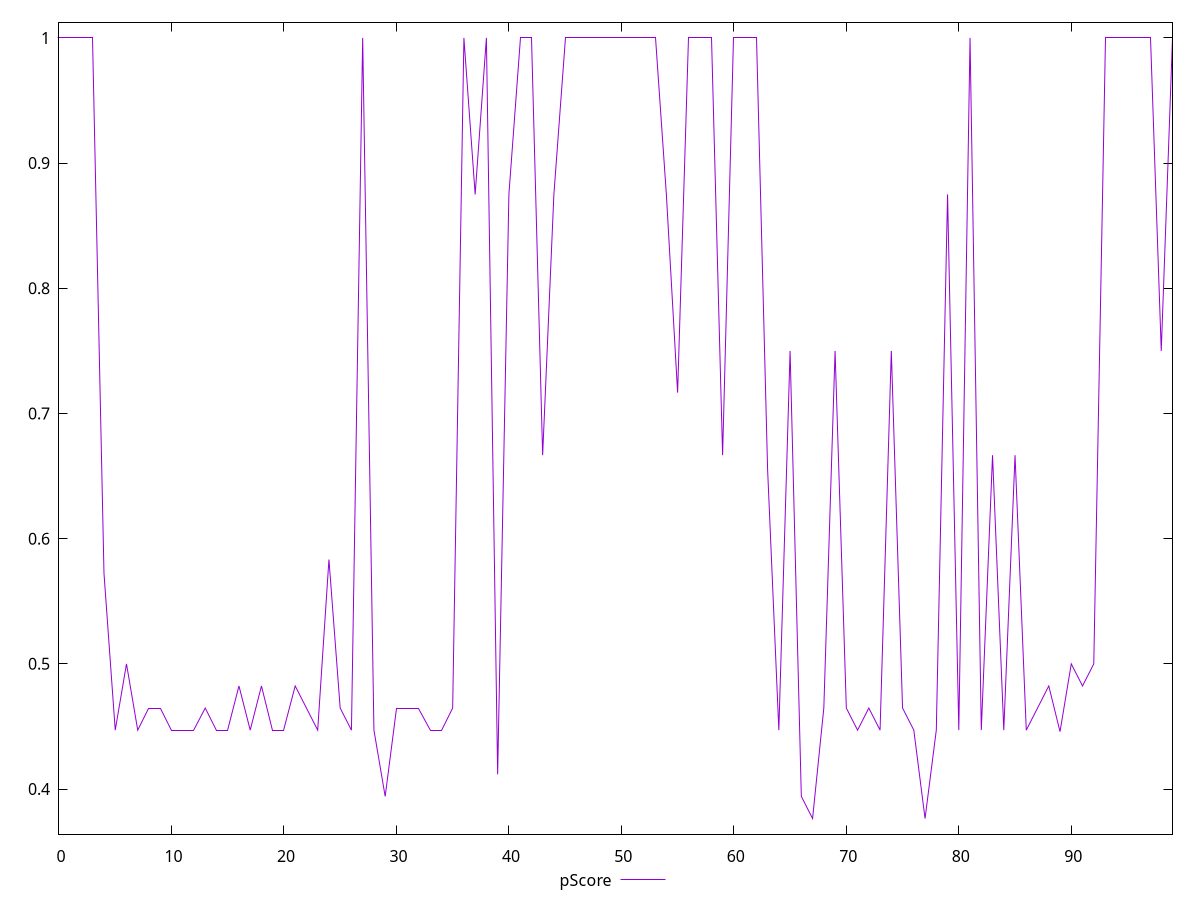 reset

$pScore <<EOF
0 1
1 1
2 1
3 1
4 0.5722222222222222
5 0.4470588235294118
6 0.5
7 0.4470588235294118
8 0.4647058823529412
9 0.4647058823529412
10 0.4470588235294118
11 0.4470588235294118
12 0.4470588235294118
13 0.4647058823529412
14 0.4470588235294118
15 0.4470588235294118
16 0.4823529411764706
17 0.4470588235294118
18 0.4823529411764706
19 0.4470588235294118
20 0.4470588235294118
21 0.4823529411764706
22 0.4647058823529412
23 0.4470588235294118
24 0.5833333333333334
25 0.4647058823529412
26 0.4470588235294118
27 1
28 0.4470588235294118
29 0.3941176470588235
30 0.4647058823529412
31 0.4647058823529412
32 0.4647058823529412
33 0.4470588235294118
34 0.4470588235294118
35 0.4647058823529412
36 1
37 0.875
38 1
39 0.4117647058823529
40 0.875
41 1
42 1
43 0.6666666666666666
44 0.875
45 1
46 1
47 1
48 1
49 1
50 1
51 1
52 1
53 1
54 0.875
55 0.7166666666666667
56 1
57 1
58 1
59 0.6666666666666666
60 1
61 1
62 1
63 0.6555555555555556
64 0.4470588235294118
65 0.75
66 0.3941176470588235
67 0.3764705882352941
68 0.4647058823529412
69 0.75
70 0.4647058823529412
71 0.4470588235294118
72 0.4647058823529412
73 0.4470588235294118
74 0.75
75 0.4647058823529412
76 0.4470588235294118
77 0.3764705882352941
78 0.4470588235294118
79 0.875
80 0.4470588235294118
81 1
82 0.4470588235294118
83 0.6666666666666666
84 0.4470588235294118
85 0.6666666666666666
86 0.4470588235294118
87 0.4647058823529412
88 0.4823529411764706
89 0.44588235294117645
90 0.5
91 0.4823529411764706
92 0.5
93 1
94 1
95 1
96 1
97 1
98 0.75
99 1
EOF

set key outside below
set xrange [0:99]
set yrange [0.364:1.012470588235294]
set trange [0.364:1.012470588235294]
set terminal svg size 640, 500 enhanced background rgb 'white'
set output "reprap/offscreen-images/samples/pages+cached+noexternal+nomedia+nocss+nojs/pScore/values.svg"

plot $pScore title "pScore" with line

reset
